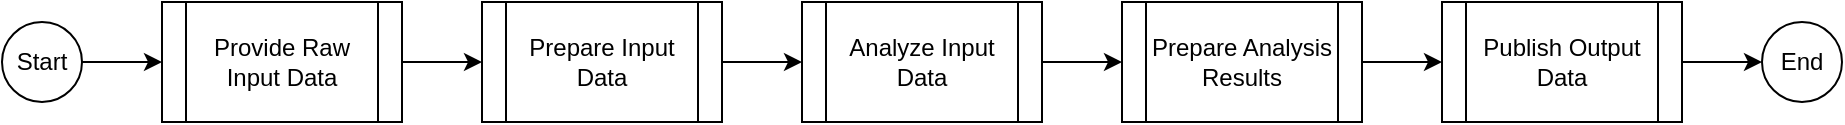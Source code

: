 <mxfile version="24.2.1" type="device" pages="2">
  <diagram name="Workflow" id="M_OC8dfhxr_gCFad96_3">
    <mxGraphModel dx="1314" dy="771" grid="1" gridSize="10" guides="1" tooltips="1" connect="1" arrows="1" fold="1" page="1" pageScale="1" pageWidth="850" pageHeight="1100" math="0" shadow="0">
      <root>
        <mxCell id="0" />
        <mxCell id="1" parent="0" />
        <mxCell id="zoGnA9uF0lJFVI6aviCF-14" style="edgeStyle=orthogonalEdgeStyle;rounded=0;orthogonalLoop=1;jettySize=auto;html=1;exitX=1;exitY=0.5;exitDx=0;exitDy=0;entryX=0;entryY=0.5;entryDx=0;entryDy=0;" parent="1" source="zoGnA9uF0lJFVI6aviCF-1" target="zoGnA9uF0lJFVI6aviCF-2" edge="1">
          <mxGeometry relative="1" as="geometry" />
        </mxCell>
        <mxCell id="zoGnA9uF0lJFVI6aviCF-1" value="Start" style="ellipse;whiteSpace=wrap;html=1;aspect=fixed;" parent="1" vertex="1">
          <mxGeometry y="10" width="40" height="40" as="geometry" />
        </mxCell>
        <mxCell id="zoGnA9uF0lJFVI6aviCF-15" style="edgeStyle=orthogonalEdgeStyle;rounded=0;orthogonalLoop=1;jettySize=auto;html=1;exitX=1;exitY=0.5;exitDx=0;exitDy=0;entryX=0;entryY=0.5;entryDx=0;entryDy=0;" parent="1" source="zoGnA9uF0lJFVI6aviCF-2" target="zoGnA9uF0lJFVI6aviCF-3" edge="1">
          <mxGeometry relative="1" as="geometry" />
        </mxCell>
        <mxCell id="zoGnA9uF0lJFVI6aviCF-2" value="Provide Raw Input Data" style="shape=process;whiteSpace=wrap;html=1;backgroundOutline=1;" parent="1" vertex="1">
          <mxGeometry x="80" width="120" height="60" as="geometry" />
        </mxCell>
        <mxCell id="zoGnA9uF0lJFVI6aviCF-16" style="edgeStyle=orthogonalEdgeStyle;rounded=0;orthogonalLoop=1;jettySize=auto;html=1;exitX=1;exitY=0.5;exitDx=0;exitDy=0;entryX=0;entryY=0.5;entryDx=0;entryDy=0;" parent="1" source="zoGnA9uF0lJFVI6aviCF-3" target="zoGnA9uF0lJFVI6aviCF-4" edge="1">
          <mxGeometry relative="1" as="geometry" />
        </mxCell>
        <mxCell id="zoGnA9uF0lJFVI6aviCF-3" value="Prepare Input Data" style="shape=process;whiteSpace=wrap;html=1;backgroundOutline=1;" parent="1" vertex="1">
          <mxGeometry x="240" width="120" height="60" as="geometry" />
        </mxCell>
        <mxCell id="zoGnA9uF0lJFVI6aviCF-17" style="edgeStyle=orthogonalEdgeStyle;rounded=0;orthogonalLoop=1;jettySize=auto;html=1;exitX=1;exitY=0.5;exitDx=0;exitDy=0;entryX=0;entryY=0.5;entryDx=0;entryDy=0;" parent="1" source="zoGnA9uF0lJFVI6aviCF-4" target="zoGnA9uF0lJFVI6aviCF-5" edge="1">
          <mxGeometry relative="1" as="geometry" />
        </mxCell>
        <mxCell id="zoGnA9uF0lJFVI6aviCF-4" value="Analyze Input Data" style="shape=process;whiteSpace=wrap;html=1;backgroundOutline=1;" parent="1" vertex="1">
          <mxGeometry x="400" width="120" height="60" as="geometry" />
        </mxCell>
        <mxCell id="zoGnA9uF0lJFVI6aviCF-18" style="edgeStyle=orthogonalEdgeStyle;rounded=0;orthogonalLoop=1;jettySize=auto;html=1;exitX=1;exitY=0.5;exitDx=0;exitDy=0;entryX=0;entryY=0.5;entryDx=0;entryDy=0;" parent="1" source="zoGnA9uF0lJFVI6aviCF-5" target="zoGnA9uF0lJFVI6aviCF-6" edge="1">
          <mxGeometry relative="1" as="geometry" />
        </mxCell>
        <mxCell id="zoGnA9uF0lJFVI6aviCF-5" value="Prepare Analysis Results" style="shape=process;whiteSpace=wrap;html=1;backgroundOutline=1;" parent="1" vertex="1">
          <mxGeometry x="560" width="120" height="60" as="geometry" />
        </mxCell>
        <mxCell id="zoGnA9uF0lJFVI6aviCF-19" style="edgeStyle=orthogonalEdgeStyle;rounded=0;orthogonalLoop=1;jettySize=auto;html=1;exitX=1;exitY=0.5;exitDx=0;exitDy=0;entryX=0;entryY=0.5;entryDx=0;entryDy=0;" parent="1" source="zoGnA9uF0lJFVI6aviCF-6" target="zoGnA9uF0lJFVI6aviCF-7" edge="1">
          <mxGeometry relative="1" as="geometry" />
        </mxCell>
        <mxCell id="zoGnA9uF0lJFVI6aviCF-6" value="Publish Output Data" style="shape=process;whiteSpace=wrap;html=1;backgroundOutline=1;" parent="1" vertex="1">
          <mxGeometry x="720" width="120" height="60" as="geometry" />
        </mxCell>
        <mxCell id="zoGnA9uF0lJFVI6aviCF-7" value="End" style="ellipse;whiteSpace=wrap;html=1;aspect=fixed;" parent="1" vertex="1">
          <mxGeometry x="880" y="10" width="40" height="40" as="geometry" />
        </mxCell>
      </root>
    </mxGraphModel>
  </diagram>
  <diagram id="-rLXrbAGPjcEkIOgdSMC" name="Architecture">
    <mxGraphModel dx="2164" dy="1871" grid="1" gridSize="10" guides="1" tooltips="1" connect="1" arrows="1" fold="1" page="1" pageScale="1" pageWidth="850" pageHeight="1100" math="0" shadow="0">
      <root>
        <mxCell id="0" />
        <mxCell id="1" parent="0" />
        <mxCell id="bRxHQmMlnLKIko_M4iw--97" value="AWS Step Functions Workflow" style="swimlane;childLayout=stackLayout;resizeParent=1;resizeParentMax=0;horizontal=0;startSize=20;horizontalStack=0;html=1;strokeColor=#439c88;" parent="1" vertex="1">
          <mxGeometry x="-40" y="-80" width="440" height="960" as="geometry" />
        </mxCell>
        <mxCell id="bRxHQmMlnLKIko_M4iw--98" value="Data pre-preparation" style="swimlane;startSize=20;horizontal=0;html=1;strokeColor=#439c88;" parent="bRxHQmMlnLKIko_M4iw--97" vertex="1">
          <mxGeometry x="20" width="420" height="360" as="geometry" />
        </mxCell>
        <mxCell id="bRxHQmMlnLKIko_M4iw--99" value="Data analysis" style="swimlane;startSize=20;horizontal=0;html=1;strokeColor=#439c88;" parent="bRxHQmMlnLKIko_M4iw--97" vertex="1">
          <mxGeometry x="20" y="360" width="420" height="280" as="geometry" />
        </mxCell>
        <mxCell id="bRxHQmMlnLKIko_M4iw--100" value="Data post-preparation" style="swimlane;startSize=20;horizontal=0;html=1;strokeColor=#439c88;" parent="bRxHQmMlnLKIko_M4iw--97" vertex="1">
          <mxGeometry x="20" y="640" width="420" height="320" as="geometry" />
        </mxCell>
        <mxCell id="bRxHQmMlnLKIko_M4iw--9" value="S3 folder&lt;div&gt;input/&lt;/div&gt;" style="sketch=0;points=[[0,0,0],[0.25,0,0],[0.5,0,0],[0.75,0,0],[1,0,0],[0,1,0],[0.25,1,0],[0.5,1,0],[0.75,1,0],[1,1,0],[0,0.25,0],[0,0.5,0],[0,0.75,0],[1,0.25,0],[1,0.5,0],[1,0.75,0]];outlineConnect=0;fontColor=#232F3E;fillColor=#7AA116;strokeColor=#ffffff;dashed=0;verticalLabelPosition=bottom;verticalAlign=top;align=center;html=1;fontSize=12;fontStyle=0;aspect=fixed;shape=mxgraph.aws4.resourceIcon;resIcon=mxgraph.aws4.s3;" parent="1" vertex="1">
          <mxGeometry x="480" y="40" width="78" height="78" as="geometry" />
        </mxCell>
        <mxCell id="bRxHQmMlnLKIko_M4iw--12" value="AWS Step Functions workflow" style="sketch=0;outlineConnect=0;gradientColor=none;html=1;whiteSpace=wrap;fontSize=12;fontStyle=0;shape=mxgraph.aws4.group;grIcon=mxgraph.aws4.group_aws_step_functions_workflow;strokeColor=#00856e;fillColor=none;verticalAlign=top;align=left;spacingLeft=30;fontColor=#545B64;dashed=0;" parent="1" vertex="1">
          <mxGeometry y="-80" width="400" height="960" as="geometry" />
        </mxCell>
        <mxCell id="bRxHQmMlnLKIko_M4iw--10" value="Empty S3 folder&lt;div&gt;Lambda Premissions&lt;/div&gt;" style="sketch=0;outlineConnect=0;fontColor=#232F3E;gradientColor=none;fillColor=#DD344C;strokeColor=none;dashed=0;verticalLabelPosition=bottom;verticalAlign=top;align=center;html=1;fontSize=12;fontStyle=0;aspect=fixed;pointerEvents=1;shape=mxgraph.aws4.permissions;" parent="1" vertex="1">
          <mxGeometry x="-360" width="62" height="78" as="geometry" />
        </mxCell>
        <mxCell id="bRxHQmMlnLKIko_M4iw--70" value="" style="edgeStyle=orthogonalEdgeStyle;rounded=0;orthogonalLoop=1;jettySize=auto;html=1;fillColor=#a20025;strokeColor=#6F0000;dashed=1;dashPattern=1 4;" parent="1" source="bRxHQmMlnLKIko_M4iw--11" target="bRxHQmMlnLKIko_M4iw--10" edge="1">
          <mxGeometry relative="1" as="geometry" />
        </mxCell>
        <mxCell id="bRxHQmMlnLKIko_M4iw--11" value="Empty S3 folder&lt;div&gt;Lambda Role&lt;/div&gt;" style="sketch=0;outlineConnect=0;fontColor=#232F3E;gradientColor=none;fillColor=#DD344C;strokeColor=none;dashed=0;verticalLabelPosition=bottom;verticalAlign=top;align=center;html=1;fontSize=12;fontStyle=0;aspect=fixed;pointerEvents=1;shape=mxgraph.aws4.role;" parent="1" vertex="1">
          <mxGeometry x="-240" y="17" width="78" height="44" as="geometry" />
        </mxCell>
        <mxCell id="bRxHQmMlnLKIko_M4iw--66" style="edgeStyle=orthogonalEdgeStyle;rounded=0;orthogonalLoop=1;jettySize=auto;html=1;exitX=0.5;exitY=1;exitDx=0;exitDy=0;exitPerimeter=0;" parent="1" source="bRxHQmMlnLKIko_M4iw--13" edge="1">
          <mxGeometry relative="1" as="geometry">
            <mxPoint x="196" y="160" as="targetPoint" />
          </mxGeometry>
        </mxCell>
        <mxCell id="bRxHQmMlnLKIko_M4iw--13" value="Empty S3 folder&lt;div&gt;analyzed/&lt;/div&gt;" style="sketch=0;points=[[0,0,0],[0.25,0,0],[0.5,0,0],[0.75,0,0],[1,0,0],[0,1,0],[0.25,1,0],[0.5,1,0],[0.75,1,0],[1,1,0],[0,0.25,0],[0,0.5,0],[0,0.75,0],[1,0.25,0],[1,0.5,0],[1,0.75,0]];outlineConnect=0;fontColor=#232F3E;fillColor=#ED7100;strokeColor=#ffffff;dashed=0;verticalLabelPosition=bottom;verticalAlign=top;align=center;html=1;fontSize=12;fontStyle=0;aspect=fixed;shape=mxgraph.aws4.resourceIcon;resIcon=mxgraph.aws4.lambda;" parent="1" vertex="1">
          <mxGeometry x="157" width="78" height="78" as="geometry" />
        </mxCell>
        <mxCell id="bRxHQmMlnLKIko_M4iw--14" value="Empty S3 folder&lt;div&gt;results/&lt;/div&gt;" style="sketch=0;points=[[0,0,0],[0.25,0,0],[0.5,0,0],[0.75,0,0],[1,0,0],[0,1,0],[0.25,1,0],[0.5,1,0],[0.75,1,0],[1,1,0],[0,0.25,0],[0,0.5,0],[0,0.75,0],[1,0.25,0],[1,0.5,0],[1,0.75,0]];outlineConnect=0;fontColor=#232F3E;fillColor=#ED7100;strokeColor=#ffffff;dashed=0;verticalLabelPosition=bottom;verticalAlign=top;align=center;html=1;fontSize=12;fontStyle=0;aspect=fixed;shape=mxgraph.aws4.resourceIcon;resIcon=mxgraph.aws4.lambda;" parent="1" vertex="1">
          <mxGeometry x="277" width="78" height="78" as="geometry" />
        </mxCell>
        <mxCell id="bRxHQmMlnLKIko_M4iw--71" value="" style="edgeStyle=orthogonalEdgeStyle;rounded=0;orthogonalLoop=1;jettySize=auto;html=1;entryX=0.5;entryY=0;entryDx=0;entryDy=0;entryPerimeter=0;" parent="1" source="bRxHQmMlnLKIko_M4iw--16" target="bRxHQmMlnLKIko_M4iw--17" edge="1">
          <mxGeometry relative="1" as="geometry">
            <mxPoint x="195" y="280" as="targetPoint" />
          </mxGeometry>
        </mxCell>
        <mxCell id="bRxHQmMlnLKIko_M4iw--79" style="edgeStyle=orthogonalEdgeStyle;rounded=0;orthogonalLoop=1;jettySize=auto;html=1;exitX=0;exitY=0.5;exitDx=0;exitDy=0;exitPerimeter=0;dashed=1;dashPattern=1 4;fillColor=#a20025;strokeColor=#b37eff;" parent="1" source="bRxHQmMlnLKIko_M4iw--16" target="bRxHQmMlnLKIko_M4iw--78" edge="1">
          <mxGeometry relative="1" as="geometry" />
        </mxCell>
        <mxCell id="bRxHQmMlnLKIko_M4iw--16" value="Prepare data" style="sketch=0;points=[[0,0,0],[0.25,0,0],[0.5,0,0],[0.75,0,0],[1,0,0],[0,1,0],[0.25,1,0],[0.5,1,0],[0.75,1,0],[1,1,0],[0,0.25,0],[0,0.5,0],[0,0.75,0],[1,0.25,0],[1,0.5,0],[1,0.75,0]];outlineConnect=0;fontColor=#232F3E;fillColor=#8C4FFF;strokeColor=#ffffff;dashed=0;verticalLabelPosition=middle;verticalAlign=top;align=right;html=1;fontSize=12;fontStyle=0;aspect=fixed;shape=mxgraph.aws4.resourceIcon;resIcon=mxgraph.aws4.glue;labelPosition=left;" parent="1" vertex="1">
          <mxGeometry x="156" y="160" width="78" height="78" as="geometry" />
        </mxCell>
        <mxCell id="bRxHQmMlnLKIko_M4iw--73" value="" style="edgeStyle=orthogonalEdgeStyle;rounded=0;orthogonalLoop=1;jettySize=auto;html=1;" parent="1" source="bRxHQmMlnLKIko_M4iw--17" target="bRxHQmMlnLKIko_M4iw--18" edge="1">
          <mxGeometry relative="1" as="geometry" />
        </mxCell>
        <mxCell id="bRxHQmMlnLKIko_M4iw--93" style="edgeStyle=orthogonalEdgeStyle;rounded=0;orthogonalLoop=1;jettySize=auto;html=1;exitX=0;exitY=0.5;exitDx=0;exitDy=0;exitPerimeter=0;dashed=1;dashPattern=1 4;strokeColor=#00856e;" parent="1" source="bRxHQmMlnLKIko_M4iw--17" target="bRxHQmMlnLKIko_M4iw--92" edge="1">
          <mxGeometry relative="1" as="geometry" />
        </mxCell>
        <mxCell id="bRxHQmMlnLKIko_M4iw--17" value="Sentiment analysis" style="sketch=0;points=[[0,0,0],[0.25,0,0],[0.5,0,0],[0.75,0,0],[1,0,0],[0,1,0],[0.25,1,0],[0.5,1,0],[0.75,1,0],[1,1,0],[0,0.25,0],[0,0.5,0],[0,0.75,0],[1,0.25,0],[1,0.5,0],[1,0.75,0]];outlineConnect=0;fontColor=#232F3E;fillColor=#01A88D;strokeColor=#ffffff;dashed=0;verticalLabelPosition=middle;verticalAlign=top;align=right;html=1;fontSize=12;fontStyle=0;aspect=fixed;shape=mxgraph.aws4.resourceIcon;resIcon=mxgraph.aws4.comprehend;labelPosition=left;" parent="1" vertex="1">
          <mxGeometry x="156" y="321" width="78" height="78" as="geometry" />
        </mxCell>
        <mxCell id="bRxHQmMlnLKIko_M4iw--74" value="" style="edgeStyle=orthogonalEdgeStyle;rounded=0;orthogonalLoop=1;jettySize=auto;html=1;" parent="1" source="bRxHQmMlnLKIko_M4iw--18" target="bRxHQmMlnLKIko_M4iw--19" edge="1">
          <mxGeometry relative="1" as="geometry" />
        </mxCell>
        <mxCell id="bRxHQmMlnLKIko_M4iw--88" style="edgeStyle=orthogonalEdgeStyle;rounded=0;orthogonalLoop=1;jettySize=auto;html=1;exitX=0;exitY=0.5;exitDx=0;exitDy=0;exitPerimeter=0;dashed=1;dashPattern=1 4;strokeColor=#cf640c;" parent="1" source="bRxHQmMlnLKIko_M4iw--18" target="bRxHQmMlnLKIko_M4iw--84" edge="1">
          <mxGeometry relative="1" as="geometry">
            <Array as="points">
              <mxPoint x="-160" y="479" />
              <mxPoint x="-160" y="479" />
            </Array>
          </mxGeometry>
        </mxCell>
        <mxCell id="bRxHQmMlnLKIko_M4iw--18" value="Unzip analyzed data&lt;div&gt;&lt;br&gt;&lt;/div&gt;" style="sketch=0;points=[[0,0,0],[0.25,0,0],[0.5,0,0],[0.75,0,0],[1,0,0],[0,1,0],[0.25,1,0],[0.5,1,0],[0.75,1,0],[1,1,0],[0,0.25,0],[0,0.5,0],[0,0.75,0],[1,0.25,0],[1,0.5,0],[1,0.75,0]];outlineConnect=0;fontColor=#232F3E;fillColor=#ED7100;strokeColor=#ffffff;dashed=0;verticalLabelPosition=middle;verticalAlign=top;align=right;html=1;fontSize=12;fontStyle=0;aspect=fixed;shape=mxgraph.aws4.resourceIcon;resIcon=mxgraph.aws4.lambda;labelPosition=left;" parent="1" vertex="1">
          <mxGeometry x="156" y="440" width="78" height="78" as="geometry" />
        </mxCell>
        <mxCell id="bRxHQmMlnLKIko_M4iw--44" style="edgeStyle=orthogonalEdgeStyle;rounded=0;orthogonalLoop=1;jettySize=auto;html=1;exitX=1;exitY=0.5;exitDx=0;exitDy=0;exitPerimeter=0;fillColor=#0050ef;strokeColor=#001DBC;dashed=1;" parent="1" source="bRxHQmMlnLKIko_M4iw--19" target="bRxHQmMlnLKIko_M4iw--24" edge="1">
          <mxGeometry relative="1" as="geometry">
            <Array as="points">
              <mxPoint x="519" y="639" />
            </Array>
          </mxGeometry>
        </mxCell>
        <mxCell id="bRxHQmMlnLKIko_M4iw--62" value="PUT results CSV" style="edgeLabel;html=1;align=center;verticalAlign=middle;resizable=0;points=[];" parent="bRxHQmMlnLKIko_M4iw--44" vertex="1" connectable="0">
          <mxGeometry x="-0.745" y="1" relative="1" as="geometry">
            <mxPoint x="28" as="offset" />
          </mxGeometry>
        </mxCell>
        <mxCell id="bRxHQmMlnLKIko_M4iw--81" style="edgeStyle=orthogonalEdgeStyle;rounded=0;orthogonalLoop=1;jettySize=auto;html=1;exitX=0;exitY=0.5;exitDx=0;exitDy=0;exitPerimeter=0;fillColor=#a20025;strokeColor=#b37eff;dashed=1;dashPattern=1 4;" parent="1" source="bRxHQmMlnLKIko_M4iw--19" target="bRxHQmMlnLKIko_M4iw--78" edge="1">
          <mxGeometry relative="1" as="geometry">
            <Array as="points">
              <mxPoint x="-80" y="639" />
              <mxPoint x="-80" y="199" />
            </Array>
          </mxGeometry>
        </mxCell>
        <mxCell id="kBexBs3pe_u1wvEAEUa_-4" style="edgeStyle=orthogonalEdgeStyle;rounded=0;orthogonalLoop=1;jettySize=auto;html=1;exitX=0.5;exitY=1;exitDx=0;exitDy=0;exitPerimeter=0;" edge="1" parent="1" source="bRxHQmMlnLKIko_M4iw--19" target="kBexBs3pe_u1wvEAEUa_-3">
          <mxGeometry relative="1" as="geometry" />
        </mxCell>
        <mxCell id="bRxHQmMlnLKIko_M4iw--19" value="Prepare results" style="sketch=0;points=[[0,0,0],[0.25,0,0],[0.5,0,0],[0.75,0,0],[1,0,0],[0,1,0],[0.25,1,0],[0.5,1,0],[0.75,1,0],[1,1,0],[0,0.25,0],[0,0.5,0],[0,0.75,0],[1,0.25,0],[1,0.5,0],[1,0.75,0]];outlineConnect=0;fontColor=#232F3E;fillColor=#8C4FFF;strokeColor=#ffffff;dashed=0;verticalLabelPosition=middle;verticalAlign=top;align=right;html=1;fontSize=12;fontStyle=0;aspect=fixed;shape=mxgraph.aws4.resourceIcon;resIcon=mxgraph.aws4.glue;labelPosition=left;" parent="1" vertex="1">
          <mxGeometry x="156" y="600" width="78" height="78" as="geometry" />
        </mxCell>
        <mxCell id="bRxHQmMlnLKIko_M4iw--69" style="edgeStyle=orthogonalEdgeStyle;rounded=0;orthogonalLoop=1;jettySize=auto;html=1;exitX=0;exitY=0.5;exitDx=0;exitDy=0;exitPerimeter=0;dashed=1;dashPattern=1 4;fillColor=#a20025;strokeColor=#cf640c;" parent="1" source="bRxHQmMlnLKIko_M4iw--21" target="bRxHQmMlnLKIko_M4iw--11" edge="1">
          <mxGeometry relative="1" as="geometry" />
        </mxCell>
        <mxCell id="bRxHQmMlnLKIko_M4iw--21" value="Empty S3 folder&lt;br&gt;prepared/" style="sketch=0;points=[[0,0,0],[0.25,0,0],[0.5,0,0],[0.75,0,0],[1,0,0],[0,1,0],[0.25,1,0],[0.5,1,0],[0.75,1,0],[1,1,0],[0,0.25,0],[0,0.5,0],[0,0.75,0],[1,0.25,0],[1,0.5,0],[1,0.75,0]];outlineConnect=0;fontColor=#232F3E;fillColor=#ED7100;strokeColor=#ffffff;dashed=0;verticalLabelPosition=bottom;verticalAlign=top;align=center;html=1;fontSize=12;fontStyle=0;aspect=fixed;shape=mxgraph.aws4.resourceIcon;resIcon=mxgraph.aws4.lambda;" parent="1" vertex="1">
          <mxGeometry x="41" width="78" height="78" as="geometry" />
        </mxCell>
        <mxCell id="bRxHQmMlnLKIko_M4iw--22" value="S3 folder&lt;div&gt;prepared/&lt;/div&gt;" style="sketch=0;points=[[0,0,0],[0.25,0,0],[0.5,0,0],[0.75,0,0],[1,0,0],[0,1,0],[0.25,1,0],[0.5,1,0],[0.75,1,0],[1,1,0],[0,0.25,0],[0,0.5,0],[0,0.75,0],[1,0.25,0],[1,0.5,0],[1,0.75,0]];outlineConnect=0;fontColor=#232F3E;fillColor=#7AA116;strokeColor=#ffffff;dashed=0;verticalLabelPosition=bottom;verticalAlign=top;align=center;html=1;fontSize=12;fontStyle=0;aspect=fixed;shape=mxgraph.aws4.resourceIcon;resIcon=mxgraph.aws4.s3;" parent="1" vertex="1">
          <mxGeometry x="480" y="238" width="78" height="78" as="geometry" />
        </mxCell>
        <mxCell id="bRxHQmMlnLKIko_M4iw--23" value="S3 folder&lt;div&gt;analyzed/&lt;/div&gt;" style="sketch=0;points=[[0,0,0],[0.25,0,0],[0.5,0,0],[0.75,0,0],[1,0,0],[0,1,0],[0.25,1,0],[0.5,1,0],[0.75,1,0],[1,1,0],[0,0.25,0],[0,0.5,0],[0,0.75,0],[1,0.25,0],[1,0.5,0],[1,0.75,0]];outlineConnect=0;fontColor=#232F3E;fillColor=#7AA116;strokeColor=#ffffff;dashed=0;verticalLabelPosition=bottom;verticalAlign=top;align=center;html=1;fontSize=12;fontStyle=0;aspect=fixed;shape=mxgraph.aws4.resourceIcon;resIcon=mxgraph.aws4.s3;" parent="1" vertex="1">
          <mxGeometry x="480" y="440" width="78" height="78" as="geometry" />
        </mxCell>
        <mxCell id="kBexBs3pe_u1wvEAEUa_-5" style="edgeStyle=orthogonalEdgeStyle;rounded=0;orthogonalLoop=1;jettySize=auto;html=1;exitX=0;exitY=0.75;exitDx=0;exitDy=0;exitPerimeter=0;dashed=1;fillColor=#60a917;strokeColor=#2D7600;" edge="1" parent="1" source="bRxHQmMlnLKIko_M4iw--24" target="kBexBs3pe_u1wvEAEUa_-3">
          <mxGeometry relative="1" as="geometry">
            <Array as="points">
              <mxPoint x="440" y="719" />
              <mxPoint x="440" y="780" />
            </Array>
          </mxGeometry>
        </mxCell>
        <mxCell id="kBexBs3pe_u1wvEAEUa_-6" value="Read results CSV" style="edgeLabel;html=1;align=center;verticalAlign=middle;resizable=0;points=[];" vertex="1" connectable="0" parent="kBexBs3pe_u1wvEAEUa_-5">
          <mxGeometry x="0.584" y="-1" relative="1" as="geometry">
            <mxPoint x="6" as="offset" />
          </mxGeometry>
        </mxCell>
        <mxCell id="bRxHQmMlnLKIko_M4iw--24" value="S3 folder&lt;div&gt;results/&lt;/div&gt;" style="sketch=0;points=[[0,0,0],[0.25,0,0],[0.5,0,0],[0.75,0,0],[1,0,0],[0,1,0],[0.25,1,0],[0.5,1,0],[0.75,1,0],[1,1,0],[0,0.25,0],[0,0.5,0],[0,0.75,0],[1,0.25,0],[1,0.5,0],[1,0.75,0]];outlineConnect=0;fontColor=#232F3E;fillColor=#7AA116;strokeColor=#ffffff;dashed=0;verticalLabelPosition=bottom;verticalAlign=top;align=center;html=1;fontSize=12;fontStyle=0;aspect=fixed;shape=mxgraph.aws4.resourceIcon;resIcon=mxgraph.aws4.s3;" parent="1" vertex="1">
          <mxGeometry x="480" y="660" width="78" height="78" as="geometry" />
        </mxCell>
        <mxCell id="bRxHQmMlnLKIko_M4iw--25" style="edgeStyle=orthogonalEdgeStyle;rounded=0;orthogonalLoop=1;jettySize=auto;html=1;exitX=0.5;exitY=0;exitDx=0;exitDy=0;exitPerimeter=0;entryX=1;entryY=0.5;entryDx=0;entryDy=0;entryPerimeter=0;fillColor=#60a917;strokeColor=#2D7600;dashed=1;" parent="1" source="bRxHQmMlnLKIko_M4iw--21" target="bRxHQmMlnLKIko_M4iw--22" edge="1">
          <mxGeometry relative="1" as="geometry" />
        </mxCell>
        <mxCell id="bRxHQmMlnLKIko_M4iw--26" style="edgeStyle=orthogonalEdgeStyle;rounded=0;orthogonalLoop=1;jettySize=auto;html=1;exitX=0.5;exitY=0;exitDx=0;exitDy=0;exitPerimeter=0;entryX=1;entryY=0.5;entryDx=0;entryDy=0;entryPerimeter=0;fillColor=#60a917;strokeColor=#2D7600;dashed=1;" parent="1" source="bRxHQmMlnLKIko_M4iw--13" target="bRxHQmMlnLKIko_M4iw--23" edge="1">
          <mxGeometry relative="1" as="geometry" />
        </mxCell>
        <mxCell id="bRxHQmMlnLKIko_M4iw--27" style="edgeStyle=orthogonalEdgeStyle;rounded=0;orthogonalLoop=1;jettySize=auto;html=1;exitX=0.5;exitY=0;exitDx=0;exitDy=0;exitPerimeter=0;entryX=1;entryY=0.5;entryDx=0;entryDy=0;entryPerimeter=0;fillColor=#60a917;strokeColor=#2D7600;dashed=1;" parent="1" source="bRxHQmMlnLKIko_M4iw--14" target="bRxHQmMlnLKIko_M4iw--24" edge="1">
          <mxGeometry relative="1" as="geometry" />
        </mxCell>
        <mxCell id="bRxHQmMlnLKIko_M4iw--68" value="DELETE all objects" style="edgeLabel;html=1;align=center;verticalAlign=middle;resizable=0;points=[];" parent="bRxHQmMlnLKIko_M4iw--27" vertex="1" connectable="0">
          <mxGeometry x="-0.704" y="2" relative="1" as="geometry">
            <mxPoint as="offset" />
          </mxGeometry>
        </mxCell>
        <mxCell id="bRxHQmMlnLKIko_M4iw--28" style="edgeStyle=orthogonalEdgeStyle;rounded=0;orthogonalLoop=1;jettySize=auto;html=1;exitX=0;exitY=0.75;exitDx=0;exitDy=0;exitPerimeter=0;entryX=1;entryY=0.25;entryDx=0;entryDy=0;entryPerimeter=0;dashed=1;fillColor=#008a00;strokeColor=#005700;" parent="1" source="bRxHQmMlnLKIko_M4iw--9" target="bRxHQmMlnLKIko_M4iw--16" edge="1">
          <mxGeometry relative="1" as="geometry">
            <Array as="points">
              <mxPoint x="440" y="99" />
              <mxPoint x="440" y="180" />
            </Array>
          </mxGeometry>
        </mxCell>
        <mxCell id="bRxHQmMlnLKIko_M4iw--47" value="GET input data CSV" style="edgeLabel;html=1;align=center;verticalAlign=middle;resizable=0;points=[];" parent="bRxHQmMlnLKIko_M4iw--28" vertex="1" connectable="0">
          <mxGeometry x="0.627" y="-2" relative="1" as="geometry">
            <mxPoint x="13" as="offset" />
          </mxGeometry>
        </mxCell>
        <mxCell id="bRxHQmMlnLKIko_M4iw--29" style="edgeStyle=orthogonalEdgeStyle;rounded=0;orthogonalLoop=1;jettySize=auto;html=1;exitX=1;exitY=0.75;exitDx=0;exitDy=0;exitPerimeter=0;entryX=0.5;entryY=0;entryDx=0;entryDy=0;entryPerimeter=0;dashed=1;fillColor=#0050ef;strokeColor=#001DBC;" parent="1" source="bRxHQmMlnLKIko_M4iw--16" target="bRxHQmMlnLKIko_M4iw--22" edge="1">
          <mxGeometry relative="1" as="geometry">
            <Array as="points">
              <mxPoint x="519" y="219" />
            </Array>
          </mxGeometry>
        </mxCell>
        <mxCell id="bRxHQmMlnLKIko_M4iw--48" value="PUT prepared data CSV" style="edgeLabel;html=1;align=center;verticalAlign=middle;resizable=0;points=[];" parent="bRxHQmMlnLKIko_M4iw--29" vertex="1" connectable="0">
          <mxGeometry x="-0.596" y="1" relative="1" as="geometry">
            <mxPoint x="22" y="1" as="offset" />
          </mxGeometry>
        </mxCell>
        <mxCell id="bRxHQmMlnLKIko_M4iw--32" style="edgeStyle=orthogonalEdgeStyle;rounded=0;orthogonalLoop=1;jettySize=auto;html=1;exitX=0;exitY=0.75;exitDx=0;exitDy=0;exitPerimeter=0;fillColor=#60a917;strokeColor=#2D7600;dashed=1;entryX=1;entryY=0.25;entryDx=0;entryDy=0;entryPerimeter=0;" parent="1" source="bRxHQmMlnLKIko_M4iw--22" target="bRxHQmMlnLKIko_M4iw--17" edge="1">
          <mxGeometry relative="1" as="geometry">
            <mxPoint x="481" y="255" as="sourcePoint" />
            <mxPoint x="235" y="299" as="targetPoint" />
            <Array as="points">
              <mxPoint x="440" y="297" />
              <mxPoint x="440" y="341" />
            </Array>
          </mxGeometry>
        </mxCell>
        <mxCell id="bRxHQmMlnLKIko_M4iw--55" value="GET prepared data CSV" style="edgeLabel;html=1;align=center;verticalAlign=middle;resizable=0;points=[];" parent="bRxHQmMlnLKIko_M4iw--32" vertex="1" connectable="0">
          <mxGeometry x="0.59" y="1" relative="1" as="geometry">
            <mxPoint x="26" as="offset" />
          </mxGeometry>
        </mxCell>
        <mxCell id="bRxHQmMlnLKIko_M4iw--39" style="edgeStyle=orthogonalEdgeStyle;rounded=0;orthogonalLoop=1;jettySize=auto;html=1;exitX=1;exitY=0.75;exitDx=0;exitDy=0;exitPerimeter=0;entryX=0.5;entryY=0;entryDx=0;entryDy=0;entryPerimeter=0;fillColor=#0050ef;strokeColor=#001DBC;dashed=1;" parent="1" source="bRxHQmMlnLKIko_M4iw--17" target="bRxHQmMlnLKIko_M4iw--23" edge="1">
          <mxGeometry relative="1" as="geometry" />
        </mxCell>
        <mxCell id="bRxHQmMlnLKIko_M4iw--57" value="PUT analyzed data ZIP" style="edgeLabel;html=1;align=center;verticalAlign=middle;resizable=0;points=[];" parent="bRxHQmMlnLKIko_M4iw--39" vertex="1" connectable="0">
          <mxGeometry x="-0.48" y="2" relative="1" as="geometry">
            <mxPoint x="-7" y="1" as="offset" />
          </mxGeometry>
        </mxCell>
        <mxCell id="bRxHQmMlnLKIko_M4iw--41" style="edgeStyle=orthogonalEdgeStyle;rounded=0;orthogonalLoop=1;jettySize=auto;html=1;exitX=0;exitY=0.25;exitDx=0;exitDy=0;exitPerimeter=0;entryX=1;entryY=0.25;entryDx=0;entryDy=0;entryPerimeter=0;fillColor=#60a917;strokeColor=#2D7600;dashed=1;" parent="1" source="bRxHQmMlnLKIko_M4iw--23" target="bRxHQmMlnLKIko_M4iw--18" edge="1">
          <mxGeometry relative="1" as="geometry" />
        </mxCell>
        <mxCell id="bRxHQmMlnLKIko_M4iw--58" value="GET analyzed data ZIP" style="edgeLabel;html=1;align=center;verticalAlign=middle;resizable=0;points=[];" parent="bRxHQmMlnLKIko_M4iw--41" vertex="1" connectable="0">
          <mxGeometry x="0.594" relative="1" as="geometry">
            <mxPoint x="33" as="offset" />
          </mxGeometry>
        </mxCell>
        <mxCell id="bRxHQmMlnLKIko_M4iw--42" style="edgeStyle=orthogonalEdgeStyle;rounded=0;orthogonalLoop=1;jettySize=auto;html=1;exitX=1;exitY=0.5;exitDx=0;exitDy=0;exitPerimeter=0;entryX=0;entryY=0.5;entryDx=0;entryDy=0;entryPerimeter=0;fillColor=#0050ef;strokeColor=#001DBC;dashed=1;" parent="1" source="bRxHQmMlnLKIko_M4iw--18" target="bRxHQmMlnLKIko_M4iw--23" edge="1">
          <mxGeometry relative="1" as="geometry" />
        </mxCell>
        <mxCell id="bRxHQmMlnLKIko_M4iw--60" value="PUT analyzed data CSV" style="edgeLabel;html=1;align=center;verticalAlign=middle;resizable=0;points=[];" parent="bRxHQmMlnLKIko_M4iw--42" vertex="1" connectable="0">
          <mxGeometry x="-0.276" y="1" relative="1" as="geometry">
            <mxPoint x="-3" as="offset" />
          </mxGeometry>
        </mxCell>
        <mxCell id="bRxHQmMlnLKIko_M4iw--43" style="edgeStyle=orthogonalEdgeStyle;rounded=0;orthogonalLoop=1;jettySize=auto;html=1;exitX=0;exitY=0.75;exitDx=0;exitDy=0;exitPerimeter=0;entryX=1;entryY=0.25;entryDx=0;entryDy=0;entryPerimeter=0;fillColor=#60a917;strokeColor=#2D7600;dashed=1;" parent="1" source="bRxHQmMlnLKIko_M4iw--23" target="bRxHQmMlnLKIko_M4iw--19" edge="1">
          <mxGeometry relative="1" as="geometry">
            <Array as="points">
              <mxPoint x="440" y="499" />
              <mxPoint x="440" y="620" />
            </Array>
          </mxGeometry>
        </mxCell>
        <mxCell id="bRxHQmMlnLKIko_M4iw--61" value="GET analyzed data CSV" style="edgeLabel;html=1;align=center;verticalAlign=middle;resizable=0;points=[];" parent="bRxHQmMlnLKIko_M4iw--43" vertex="1" connectable="0">
          <mxGeometry x="0.615" y="-2" relative="1" as="geometry">
            <mxPoint x="14" as="offset" />
          </mxGeometry>
        </mxCell>
        <mxCell id="bRxHQmMlnLKIko_M4iw--65" style="edgeStyle=orthogonalEdgeStyle;rounded=0;orthogonalLoop=1;jettySize=auto;html=1;exitX=0.5;exitY=1;exitDx=0;exitDy=0;exitPerimeter=0;entryX=0.5;entryY=0;entryDx=0;entryDy=0;entryPerimeter=0;" parent="1" source="bRxHQmMlnLKIko_M4iw--21" target="bRxHQmMlnLKIko_M4iw--16" edge="1">
          <mxGeometry relative="1" as="geometry" />
        </mxCell>
        <mxCell id="bRxHQmMlnLKIko_M4iw--67" style="edgeStyle=orthogonalEdgeStyle;rounded=0;orthogonalLoop=1;jettySize=auto;html=1;exitX=0.5;exitY=1;exitDx=0;exitDy=0;exitPerimeter=0;entryX=0.5;entryY=0;entryDx=0;entryDy=0;entryPerimeter=0;" parent="1" source="bRxHQmMlnLKIko_M4iw--14" target="bRxHQmMlnLKIko_M4iw--16" edge="1">
          <mxGeometry relative="1" as="geometry" />
        </mxCell>
        <mxCell id="bRxHQmMlnLKIko_M4iw--76" value="Glue S3 Access&lt;div&gt;Premissions&lt;/div&gt;" style="sketch=0;outlineConnect=0;fontColor=#232F3E;gradientColor=none;fillColor=#DD344C;strokeColor=none;dashed=0;verticalLabelPosition=bottom;verticalAlign=top;align=center;html=1;fontSize=12;fontStyle=0;aspect=fixed;pointerEvents=1;shape=mxgraph.aws4.permissions;" parent="1" vertex="1">
          <mxGeometry x="-360" y="160" width="62" height="78" as="geometry" />
        </mxCell>
        <mxCell id="bRxHQmMlnLKIko_M4iw--77" value="" style="edgeStyle=orthogonalEdgeStyle;rounded=0;orthogonalLoop=1;jettySize=auto;html=1;fillColor=#a20025;strokeColor=#6F0000;dashed=1;dashPattern=1 4;" parent="1" source="bRxHQmMlnLKIko_M4iw--78" target="bRxHQmMlnLKIko_M4iw--76" edge="1">
          <mxGeometry relative="1" as="geometry" />
        </mxCell>
        <mxCell id="bRxHQmMlnLKIko_M4iw--78" value="Glue S3 Access&lt;br&gt;Role" style="sketch=0;outlineConnect=0;fontColor=#232F3E;gradientColor=none;fillColor=#DD344C;strokeColor=none;dashed=0;verticalLabelPosition=bottom;verticalAlign=top;align=center;html=1;fontSize=12;fontStyle=0;aspect=fixed;pointerEvents=1;shape=mxgraph.aws4.role;" parent="1" vertex="1">
          <mxGeometry x="-240" y="177" width="78" height="44" as="geometry" />
        </mxCell>
        <mxCell id="bRxHQmMlnLKIko_M4iw--82" value="Unzip Lambda&lt;div&gt;Premissions&lt;/div&gt;" style="sketch=0;outlineConnect=0;fontColor=#232F3E;gradientColor=none;fillColor=#DD344C;strokeColor=none;dashed=0;verticalLabelPosition=bottom;verticalAlign=top;align=center;html=1;fontSize=12;fontStyle=0;aspect=fixed;pointerEvents=1;shape=mxgraph.aws4.permissions;" parent="1" vertex="1">
          <mxGeometry x="-360" y="440" width="62" height="78" as="geometry" />
        </mxCell>
        <mxCell id="bRxHQmMlnLKIko_M4iw--83" value="" style="edgeStyle=orthogonalEdgeStyle;rounded=0;orthogonalLoop=1;jettySize=auto;html=1;fillColor=#a20025;strokeColor=#6F0000;dashed=1;dashPattern=1 4;" parent="1" source="bRxHQmMlnLKIko_M4iw--84" target="bRxHQmMlnLKIko_M4iw--82" edge="1">
          <mxGeometry relative="1" as="geometry" />
        </mxCell>
        <mxCell id="bRxHQmMlnLKIko_M4iw--84" value="Unzip L&lt;span style=&quot;background-color: initial;&quot;&gt;ambda&lt;/span&gt;&lt;div&gt;&lt;div&gt;Role&lt;/div&gt;&lt;/div&gt;" style="sketch=0;outlineConnect=0;fontColor=#232F3E;gradientColor=none;fillColor=#DD344C;strokeColor=none;dashed=0;verticalLabelPosition=bottom;verticalAlign=top;align=center;html=1;fontSize=12;fontStyle=0;aspect=fixed;pointerEvents=1;shape=mxgraph.aws4.role;" parent="1" vertex="1">
          <mxGeometry x="-240" y="457" width="78" height="44" as="geometry" />
        </mxCell>
        <mxCell id="bRxHQmMlnLKIko_M4iw--90" value="Comprehend&lt;div&gt;Permissions&lt;/div&gt;" style="sketch=0;outlineConnect=0;fontColor=#232F3E;gradientColor=none;fillColor=#DD344C;strokeColor=none;dashed=0;verticalLabelPosition=bottom;verticalAlign=top;align=center;html=1;fontSize=12;fontStyle=0;aspect=fixed;pointerEvents=1;shape=mxgraph.aws4.permissions;" parent="1" vertex="1">
          <mxGeometry x="-360" y="321" width="62" height="78" as="geometry" />
        </mxCell>
        <mxCell id="bRxHQmMlnLKIko_M4iw--91" value="" style="edgeStyle=orthogonalEdgeStyle;rounded=0;orthogonalLoop=1;jettySize=auto;html=1;fillColor=#a20025;strokeColor=#6F0000;dashed=1;dashPattern=1 4;" parent="1" source="bRxHQmMlnLKIko_M4iw--92" target="bRxHQmMlnLKIko_M4iw--90" edge="1">
          <mxGeometry relative="1" as="geometry" />
        </mxCell>
        <mxCell id="bRxHQmMlnLKIko_M4iw--92" value="Comprehend&lt;div&gt;Role&lt;/div&gt;" style="sketch=0;outlineConnect=0;fontColor=#232F3E;gradientColor=none;fillColor=#DD344C;strokeColor=none;dashed=0;verticalLabelPosition=bottom;verticalAlign=top;align=center;html=1;fontSize=12;fontStyle=0;aspect=fixed;pointerEvents=1;shape=mxgraph.aws4.role;" parent="1" vertex="1">
          <mxGeometry x="-240" y="338" width="78" height="44" as="geometry" />
        </mxCell>
        <mxCell id="kBexBs3pe_u1wvEAEUa_-9" value="" style="edgeStyle=orthogonalEdgeStyle;rounded=0;orthogonalLoop=1;jettySize=auto;html=1;startArrow=classic;startFill=1;endArrow=none;endFill=0;fillColor=#1ba1e2;strokeColor=#006EAF;dashed=1;" edge="1" parent="1" source="kBexBs3pe_u1wvEAEUa_-2" target="kBexBs3pe_u1wvEAEUa_-3">
          <mxGeometry relative="1" as="geometry">
            <Array as="points">
              <mxPoint x="520" y="799" />
            </Array>
          </mxGeometry>
        </mxCell>
        <mxCell id="kBexBs3pe_u1wvEAEUa_-10" value="Write results TABLE" style="edgeLabel;html=1;align=center;verticalAlign=middle;resizable=0;points=[];" vertex="1" connectable="0" parent="kBexBs3pe_u1wvEAEUa_-9">
          <mxGeometry x="0.681" y="-2" relative="1" as="geometry">
            <mxPoint x="27" as="offset" />
          </mxGeometry>
        </mxCell>
        <mxCell id="kBexBs3pe_u1wvEAEUa_-2" value="Data Catalog&amp;nbsp;&lt;div&gt;results table&lt;/div&gt;" style="sketch=0;outlineConnect=0;fontColor=#232F3E;gradientColor=none;fillColor=#8C4FFF;strokeColor=none;dashed=0;verticalLabelPosition=bottom;verticalAlign=top;align=center;html=1;fontSize=12;fontStyle=0;aspect=fixed;pointerEvents=1;shape=mxgraph.aws4.glue_data_catalog;" vertex="1" parent="1">
          <mxGeometry x="483" y="820" width="72" height="78" as="geometry" />
        </mxCell>
        <mxCell id="kBexBs3pe_u1wvEAEUa_-3" value="Results crawler" style="sketch=0;outlineConnect=0;fontColor=#232F3E;gradientColor=none;fillColor=#8C4FFF;strokeColor=none;dashed=0;verticalLabelPosition=middle;verticalAlign=top;align=right;html=1;fontSize=12;fontStyle=0;aspect=fixed;pointerEvents=1;shape=mxgraph.aws4.glue_crawlers;labelPosition=left;" vertex="1" parent="1">
          <mxGeometry x="156" y="760" width="78" height="78" as="geometry" />
        </mxCell>
      </root>
    </mxGraphModel>
  </diagram>
</mxfile>
